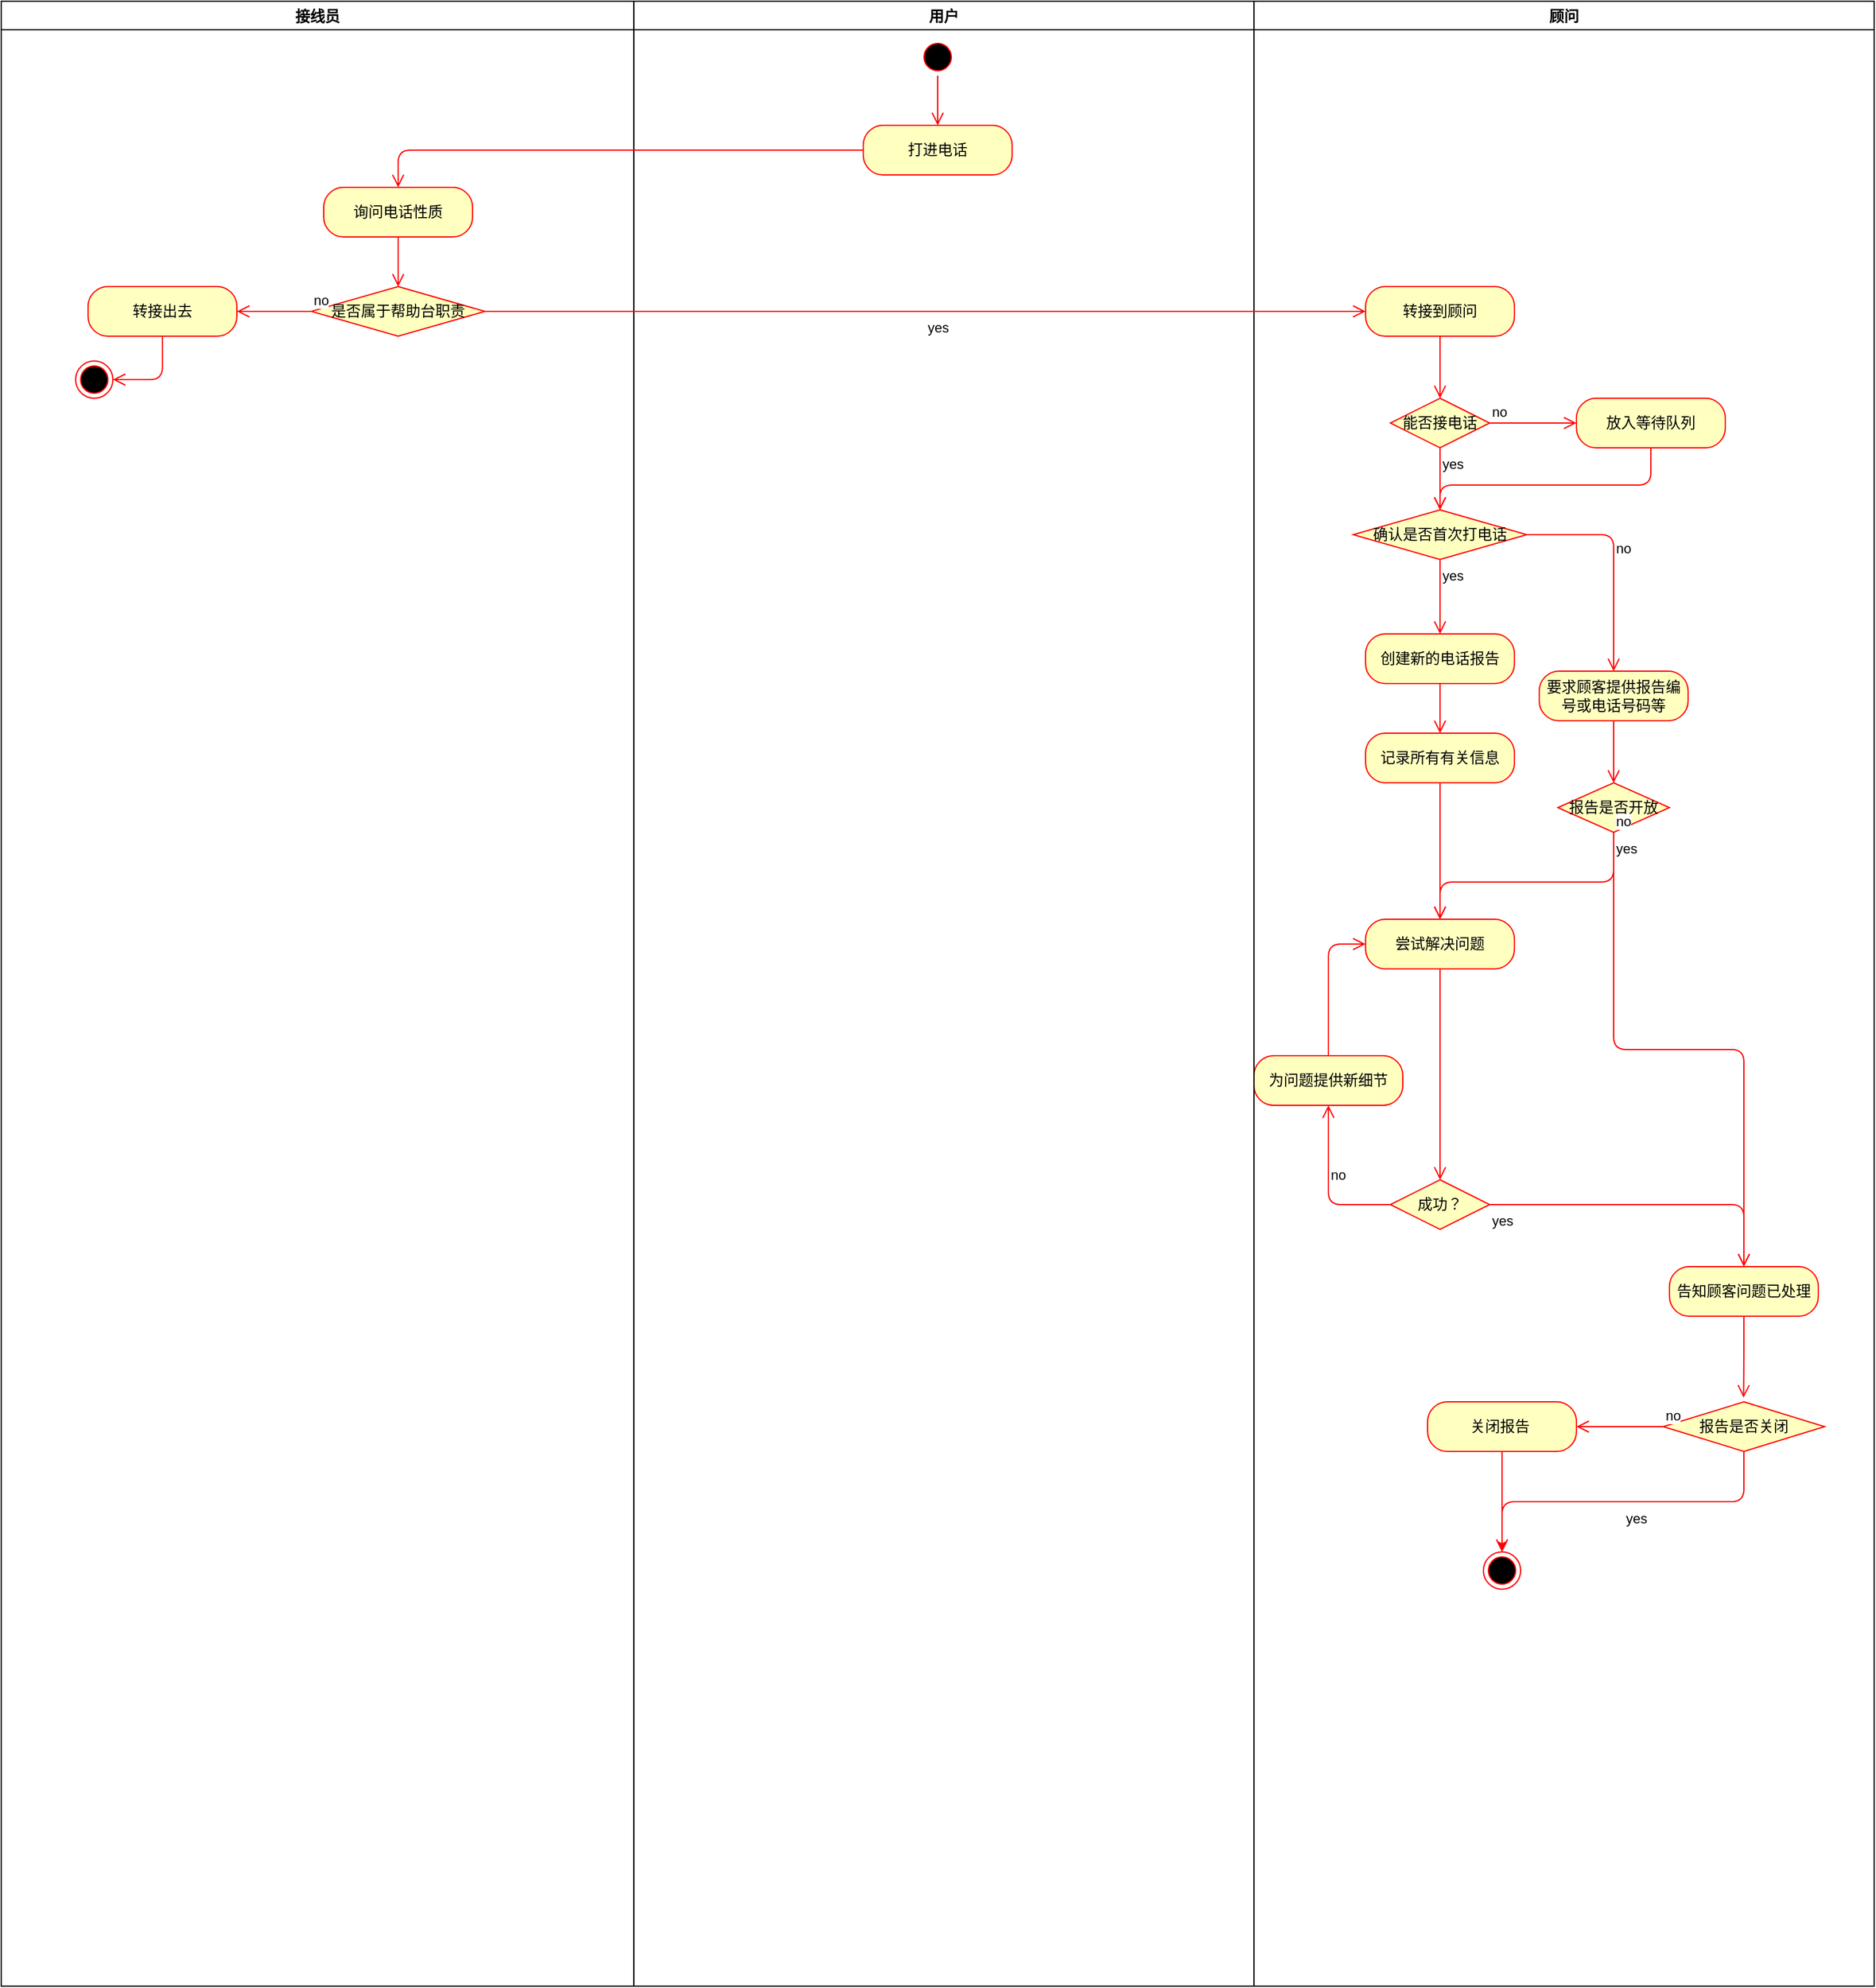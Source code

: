 <mxfile>
    <diagram id="fTPpYKoAPQZvvikbCv5g" name="第 1 页">
        <mxGraphModel dx="381" dy="218" grid="1" gridSize="10" guides="1" tooltips="1" connect="1" arrows="1" fold="1" page="1" pageScale="1" pageWidth="827" pageHeight="1169" math="0" shadow="0">
            <root>
                <mxCell id="0"/>
                <mxCell id="1" parent="0"/>
                <mxCell id="2" value="接线员" style="swimlane;" vertex="1" parent="1">
                    <mxGeometry width="510" height="1600" as="geometry"/>
                </mxCell>
                <mxCell id="12" value="询问电话性质" style="rounded=1;whiteSpace=wrap;html=1;arcSize=40;fontColor=#000000;fillColor=#ffffc0;strokeColor=#ff0000;" vertex="1" parent="2">
                    <mxGeometry x="260" y="150" width="120" height="40" as="geometry"/>
                </mxCell>
                <mxCell id="13" value="" style="edgeStyle=orthogonalEdgeStyle;html=1;verticalAlign=bottom;endArrow=open;endSize=8;strokeColor=#ff0000;entryX=0.5;entryY=0;entryDx=0;entryDy=0;" edge="1" source="12" parent="2" target="14">
                    <mxGeometry relative="1" as="geometry">
                        <mxPoint x="320" y="240" as="targetPoint"/>
                    </mxGeometry>
                </mxCell>
                <mxCell id="14" value="&lt;font color=&quot;#000000&quot;&gt;是否属于帮助台职责&lt;/font&gt;" style="rhombus;whiteSpace=wrap;html=1;fillColor=#ffffc0;strokeColor=#ff0000;" vertex="1" parent="2">
                    <mxGeometry x="250" y="230" width="140" height="40" as="geometry"/>
                </mxCell>
                <mxCell id="15" value="no" style="edgeStyle=orthogonalEdgeStyle;html=1;align=left;verticalAlign=bottom;endArrow=open;endSize=8;strokeColor=#ff0000;entryX=1;entryY=0.5;entryDx=0;entryDy=0;" edge="1" source="14" parent="2" target="17">
                    <mxGeometry x="-1" relative="1" as="geometry">
                        <mxPoint x="203.284" y="250" as="targetPoint"/>
                    </mxGeometry>
                </mxCell>
                <mxCell id="17" value="转接出去" style="rounded=1;whiteSpace=wrap;html=1;arcSize=40;fontColor=#000000;fillColor=#ffffc0;strokeColor=#ff0000;" vertex="1" parent="2">
                    <mxGeometry x="70" y="230" width="120" height="40" as="geometry"/>
                </mxCell>
                <mxCell id="18" value="" style="edgeStyle=orthogonalEdgeStyle;html=1;verticalAlign=bottom;endArrow=open;endSize=8;strokeColor=#ff0000;fontColor=#000000;entryX=1;entryY=0.5;entryDx=0;entryDy=0;" edge="1" source="17" parent="2" target="19">
                    <mxGeometry relative="1" as="geometry">
                        <mxPoint x="120" y="320" as="targetPoint"/>
                    </mxGeometry>
                </mxCell>
                <mxCell id="19" value="" style="ellipse;html=1;shape=endState;fillColor=#000000;strokeColor=#ff0000;fontColor=#000000;" vertex="1" parent="2">
                    <mxGeometry x="60" y="290" width="30" height="30" as="geometry"/>
                </mxCell>
                <mxCell id="7" value="顾问" style="swimlane;" vertex="1" parent="1">
                    <mxGeometry x="1010" width="500" height="1600" as="geometry"/>
                </mxCell>
                <mxCell id="20" value="转接到顾问" style="rounded=1;whiteSpace=wrap;html=1;arcSize=40;fontColor=#000000;fillColor=#ffffc0;strokeColor=#ff0000;" vertex="1" parent="7">
                    <mxGeometry x="90" y="230" width="120" height="40" as="geometry"/>
                </mxCell>
                <mxCell id="21" value="" style="edgeStyle=orthogonalEdgeStyle;html=1;verticalAlign=bottom;endArrow=open;endSize=8;strokeColor=#ff0000;fontColor=#000000;entryX=0.5;entryY=0;entryDx=0;entryDy=0;" edge="1" source="20" parent="7" target="22">
                    <mxGeometry relative="1" as="geometry">
                        <mxPoint x="220" y="390" as="targetPoint"/>
                    </mxGeometry>
                </mxCell>
                <mxCell id="22" value="能否接电话" style="rhombus;whiteSpace=wrap;html=1;fillColor=#ffffc0;strokeColor=#ff0000;fontColor=#000000;" vertex="1" parent="7">
                    <mxGeometry x="110" y="320" width="80" height="40" as="geometry"/>
                </mxCell>
                <mxCell id="23" value="no" style="edgeStyle=orthogonalEdgeStyle;html=1;align=left;verticalAlign=bottom;endArrow=open;endSize=8;strokeColor=#ff0000;fontColor=#000000;entryX=0;entryY=0.5;entryDx=0;entryDy=0;" edge="1" source="22" parent="7" target="25">
                    <mxGeometry x="-1" relative="1" as="geometry">
                        <mxPoint x="270" y="340" as="targetPoint"/>
                    </mxGeometry>
                </mxCell>
                <mxCell id="24" value="yes" style="edgeStyle=orthogonalEdgeStyle;html=1;align=left;verticalAlign=top;endArrow=open;endSize=8;strokeColor=#ff0000;fontColor=#000000;entryX=0.5;entryY=0;entryDx=0;entryDy=0;" edge="1" source="22" parent="7" target="29">
                    <mxGeometry x="-1" relative="1" as="geometry">
                        <mxPoint x="150" y="420" as="targetPoint"/>
                    </mxGeometry>
                </mxCell>
                <mxCell id="25" value="放入等待队列" style="rounded=1;whiteSpace=wrap;html=1;arcSize=40;fontColor=#000000;fillColor=#ffffc0;strokeColor=#ff0000;" vertex="1" parent="7">
                    <mxGeometry x="260" y="320" width="120" height="40" as="geometry"/>
                </mxCell>
                <mxCell id="26" value="" style="edgeStyle=orthogonalEdgeStyle;html=1;verticalAlign=bottom;endArrow=open;endSize=8;strokeColor=#ff0000;fontColor=#000000;entryX=0.5;entryY=0;entryDx=0;entryDy=0;" edge="1" source="25" parent="7" target="29">
                    <mxGeometry relative="1" as="geometry">
                        <mxPoint x="320" y="400" as="targetPoint"/>
                        <Array as="points">
                            <mxPoint x="320" y="390"/>
                            <mxPoint x="150" y="390"/>
                        </Array>
                    </mxGeometry>
                </mxCell>
                <mxCell id="29" value="确认是否首次打电话" style="rhombus;whiteSpace=wrap;html=1;fillColor=#ffffc0;strokeColor=#ff0000;fontColor=#000000;" vertex="1" parent="7">
                    <mxGeometry x="80" y="410" width="140" height="40" as="geometry"/>
                </mxCell>
                <mxCell id="30" value="no" style="edgeStyle=orthogonalEdgeStyle;html=1;align=left;verticalAlign=bottom;endArrow=open;endSize=8;strokeColor=#ff0000;fontColor=#000000;entryX=0.5;entryY=0;entryDx=0;entryDy=0;" edge="1" source="29" parent="7" target="36">
                    <mxGeometry relative="1" as="geometry">
                        <mxPoint x="290" y="581.104" as="targetPoint"/>
                    </mxGeometry>
                </mxCell>
                <mxCell id="31" value="yes" style="edgeStyle=orthogonalEdgeStyle;html=1;align=left;verticalAlign=top;endArrow=open;endSize=8;strokeColor=#ff0000;fontColor=#000000;entryX=0.5;entryY=0;entryDx=0;entryDy=0;" edge="1" source="29" parent="7" target="32">
                    <mxGeometry x="-1" relative="1" as="geometry">
                        <mxPoint x="150" y="510" as="targetPoint"/>
                    </mxGeometry>
                </mxCell>
                <mxCell id="32" value="创建新的电话报告" style="rounded=1;whiteSpace=wrap;html=1;arcSize=40;fontColor=#000000;fillColor=#ffffc0;strokeColor=#ff0000;" vertex="1" parent="7">
                    <mxGeometry x="90" y="510" width="120" height="40" as="geometry"/>
                </mxCell>
                <mxCell id="33" value="" style="edgeStyle=orthogonalEdgeStyle;html=1;verticalAlign=bottom;endArrow=open;endSize=8;strokeColor=#ff0000;fontColor=#000000;entryX=0.5;entryY=0;entryDx=0;entryDy=0;" edge="1" source="32" parent="7" target="34">
                    <mxGeometry relative="1" as="geometry">
                        <mxPoint x="150" y="600" as="targetPoint"/>
                    </mxGeometry>
                </mxCell>
                <mxCell id="34" value="记录所有有关信息" style="rounded=1;whiteSpace=wrap;html=1;arcSize=40;fontColor=#000000;fillColor=#ffffc0;strokeColor=#ff0000;" vertex="1" parent="7">
                    <mxGeometry x="90" y="590" width="120" height="40" as="geometry"/>
                </mxCell>
                <mxCell id="35" value="" style="edgeStyle=orthogonalEdgeStyle;html=1;verticalAlign=bottom;endArrow=open;endSize=8;strokeColor=#ff0000;fontColor=#000000;entryX=0.5;entryY=0;entryDx=0;entryDy=0;" edge="1" source="34" parent="7" target="44">
                    <mxGeometry relative="1" as="geometry">
                        <mxPoint x="150" y="680" as="targetPoint"/>
                    </mxGeometry>
                </mxCell>
                <mxCell id="36" value="要求顾客提供报告编号或电话号码等" style="rounded=1;whiteSpace=wrap;html=1;arcSize=40;fontColor=#000000;fillColor=#ffffc0;strokeColor=#ff0000;" vertex="1" parent="7">
                    <mxGeometry x="230" y="540" width="120" height="40" as="geometry"/>
                </mxCell>
                <mxCell id="37" value="" style="edgeStyle=orthogonalEdgeStyle;html=1;verticalAlign=bottom;endArrow=open;endSize=8;strokeColor=#ff0000;fontColor=#000000;" edge="1" source="36" parent="7" target="40">
                    <mxGeometry relative="1" as="geometry">
                        <mxPoint x="290" y="648" as="targetPoint"/>
                    </mxGeometry>
                </mxCell>
                <mxCell id="40" value="报告是否开放" style="rhombus;whiteSpace=wrap;html=1;fillColor=#ffffc0;strokeColor=#ff0000;fontColor=#000000;" vertex="1" parent="7">
                    <mxGeometry x="245" y="630" width="90" height="40" as="geometry"/>
                </mxCell>
                <mxCell id="41" value="no" style="edgeStyle=orthogonalEdgeStyle;html=1;align=left;verticalAlign=bottom;endArrow=open;endSize=8;strokeColor=#ff0000;fontColor=#000000;entryX=0.5;entryY=0;entryDx=0;entryDy=0;" edge="1" source="40" parent="7" target="46">
                    <mxGeometry x="-1" relative="1" as="geometry">
                        <mxPoint x="410" y="700" as="targetPoint"/>
                    </mxGeometry>
                </mxCell>
                <mxCell id="42" value="yes" style="edgeStyle=orthogonalEdgeStyle;html=1;align=left;verticalAlign=top;endArrow=open;endSize=8;strokeColor=#ff0000;fontColor=#000000;entryX=0.5;entryY=0;entryDx=0;entryDy=0;" edge="1" source="40" parent="7" target="44">
                    <mxGeometry x="-1" relative="1" as="geometry">
                        <mxPoint x="290" y="720" as="targetPoint"/>
                        <Array as="points">
                            <mxPoint x="290" y="710"/>
                            <mxPoint x="150" y="710"/>
                        </Array>
                    </mxGeometry>
                </mxCell>
                <mxCell id="44" value="尝试解决问题" style="rounded=1;whiteSpace=wrap;html=1;arcSize=40;fontColor=#000000;fillColor=#ffffc0;strokeColor=#ff0000;" vertex="1" parent="7">
                    <mxGeometry x="90" y="740" width="120" height="40" as="geometry"/>
                </mxCell>
                <mxCell id="45" value="" style="edgeStyle=orthogonalEdgeStyle;html=1;verticalAlign=bottom;endArrow=open;endSize=8;strokeColor=#ff0000;fontColor=#000000;entryX=0.5;entryY=0;entryDx=0;entryDy=0;" edge="1" source="44" parent="7" target="50">
                    <mxGeometry relative="1" as="geometry">
                        <mxPoint x="150" y="830" as="targetPoint"/>
                        <Array as="points"/>
                    </mxGeometry>
                </mxCell>
                <mxCell id="46" value="告知顾客问题已处理" style="rounded=1;whiteSpace=wrap;html=1;arcSize=40;fontColor=#000000;fillColor=#ffffc0;strokeColor=#ff0000;" vertex="1" parent="7">
                    <mxGeometry x="335" y="1020" width="120" height="40" as="geometry"/>
                </mxCell>
                <mxCell id="47" value="" style="edgeStyle=orthogonalEdgeStyle;html=1;verticalAlign=bottom;endArrow=open;endSize=8;strokeColor=#ff0000;fontColor=#000000;entryX=0.498;entryY=-0.084;entryDx=0;entryDy=0;entryPerimeter=0;" edge="1" source="46" parent="7" target="57">
                    <mxGeometry relative="1" as="geometry">
                        <mxPoint x="410" y="1120" as="targetPoint"/>
                    </mxGeometry>
                </mxCell>
                <mxCell id="50" value="成功？" style="rhombus;whiteSpace=wrap;html=1;fillColor=#ffffc0;strokeColor=#ff0000;fontColor=#000000;" vertex="1" parent="7">
                    <mxGeometry x="110" y="950" width="80" height="40" as="geometry"/>
                </mxCell>
                <mxCell id="51" value="no" style="edgeStyle=orthogonalEdgeStyle;html=1;align=left;verticalAlign=bottom;endArrow=open;endSize=8;strokeColor=#ff0000;fontColor=#000000;entryX=0.5;entryY=1;entryDx=0;entryDy=0;exitX=0;exitY=0.5;exitDx=0;exitDy=0;" edge="1" source="50" parent="7" target="53">
                    <mxGeometry relative="1" as="geometry">
                        <mxPoint x="300" y="830" as="targetPoint"/>
                    </mxGeometry>
                </mxCell>
                <mxCell id="52" value="yes" style="edgeStyle=orthogonalEdgeStyle;html=1;align=left;verticalAlign=top;endArrow=open;endSize=8;strokeColor=#ff0000;fontColor=#000000;entryX=0.5;entryY=0;entryDx=0;entryDy=0;" edge="1" source="50" parent="7" target="46">
                    <mxGeometry x="-1" relative="1" as="geometry">
                        <mxPoint x="150" y="950" as="targetPoint"/>
                    </mxGeometry>
                </mxCell>
                <mxCell id="53" value="为问题提供新细节" style="rounded=1;whiteSpace=wrap;html=1;arcSize=40;fontColor=#000000;fillColor=#ffffc0;strokeColor=#ff0000;" vertex="1" parent="7">
                    <mxGeometry y="850" width="120" height="40" as="geometry"/>
                </mxCell>
                <mxCell id="54" value="" style="edgeStyle=orthogonalEdgeStyle;html=1;verticalAlign=bottom;endArrow=open;endSize=8;strokeColor=#ff0000;fontColor=#000000;entryX=0;entryY=0.5;entryDx=0;entryDy=0;" edge="1" source="53" parent="7" target="44">
                    <mxGeometry relative="1" as="geometry">
                        <mxPoint x="310" y="870" as="targetPoint"/>
                    </mxGeometry>
                </mxCell>
                <mxCell id="62" style="edgeStyle=orthogonalEdgeStyle;html=1;exitX=0.5;exitY=1;exitDx=0;exitDy=0;entryX=0.5;entryY=0;entryDx=0;entryDy=0;fontColor=#000000;strokeColor=#FF0000;" edge="1" parent="7" source="55" target="60">
                    <mxGeometry relative="1" as="geometry"/>
                </mxCell>
                <mxCell id="55" value="关闭报告&amp;nbsp;" style="rounded=1;whiteSpace=wrap;html=1;arcSize=40;fontColor=#000000;fillColor=#ffffc0;strokeColor=#ff0000;" vertex="1" parent="7">
                    <mxGeometry x="140" y="1129" width="120" height="40" as="geometry"/>
                </mxCell>
                <mxCell id="57" value="报告是否关闭" style="rhombus;whiteSpace=wrap;html=1;fillColor=#ffffc0;strokeColor=#ff0000;fontColor=#000000;" vertex="1" parent="7">
                    <mxGeometry x="330" y="1129" width="130" height="40" as="geometry"/>
                </mxCell>
                <mxCell id="58" value="no" style="edgeStyle=orthogonalEdgeStyle;html=1;align=left;verticalAlign=bottom;endArrow=open;endSize=8;strokeColor=#ff0000;fontColor=#000000;entryX=1;entryY=0.5;entryDx=0;entryDy=0;" edge="1" source="57" parent="7" target="55">
                    <mxGeometry x="-1" relative="1" as="geometry">
                        <mxPoint x="260" y="1150" as="targetPoint"/>
                    </mxGeometry>
                </mxCell>
                <mxCell id="59" value="yes" style="edgeStyle=orthogonalEdgeStyle;html=1;align=left;verticalAlign=top;endArrow=open;endSize=8;strokeColor=#ff0000;fontColor=#000000;entryX=0.5;entryY=0;entryDx=0;entryDy=0;exitX=0.5;exitY=1;exitDx=0;exitDy=0;" edge="1" source="57" parent="7" target="60">
                    <mxGeometry relative="1" as="geometry">
                        <mxPoint x="260" y="1290" as="targetPoint"/>
                        <mxPoint x="390" y="1190" as="sourcePoint"/>
                    </mxGeometry>
                </mxCell>
                <mxCell id="60" value="" style="ellipse;html=1;shape=endState;fillColor=#000000;strokeColor=#ff0000;fontColor=#000000;" vertex="1" parent="7">
                    <mxGeometry x="185" y="1250" width="30" height="30" as="geometry"/>
                </mxCell>
                <mxCell id="6" value="用户" style="swimlane;" vertex="1" parent="1">
                    <mxGeometry x="510" width="500" height="1600" as="geometry"/>
                </mxCell>
                <mxCell id="8" value="" style="ellipse;html=1;shape=startState;fillColor=#000000;strokeColor=#ff0000;" vertex="1" parent="6">
                    <mxGeometry x="230" y="30" width="30" height="30" as="geometry"/>
                </mxCell>
                <mxCell id="9" value="" style="edgeStyle=orthogonalEdgeStyle;html=1;verticalAlign=bottom;endArrow=open;endSize=8;strokeColor=#ff0000;entryX=0.5;entryY=0;entryDx=0;entryDy=0;" edge="1" source="8" parent="6" target="10">
                    <mxGeometry relative="1" as="geometry">
                        <mxPoint x="245" y="120" as="targetPoint"/>
                    </mxGeometry>
                </mxCell>
                <mxCell id="10" value="打进电话" style="rounded=1;whiteSpace=wrap;html=1;arcSize=40;fontColor=#000000;fillColor=#ffffc0;strokeColor=#ff0000;" vertex="1" parent="6">
                    <mxGeometry x="185" y="100" width="120" height="40" as="geometry"/>
                </mxCell>
                <mxCell id="11" value="" style="edgeStyle=orthogonalEdgeStyle;html=1;verticalAlign=bottom;endArrow=open;endSize=8;strokeColor=#ff0000;entryX=0.5;entryY=0;entryDx=0;entryDy=0;" edge="1" source="10" parent="1" target="12">
                    <mxGeometry relative="1" as="geometry">
                        <mxPoint x="320" y="190" as="targetPoint"/>
                    </mxGeometry>
                </mxCell>
                <mxCell id="16" value="yes" style="edgeStyle=orthogonalEdgeStyle;html=1;align=left;verticalAlign=top;endArrow=open;endSize=8;strokeColor=#ff0000;entryX=0;entryY=0.5;entryDx=0;entryDy=0;" edge="1" source="14" parent="1" target="20">
                    <mxGeometry relative="1" as="geometry">
                        <mxPoint x="1040" y="250" as="targetPoint"/>
                        <Array as="points"/>
                    </mxGeometry>
                </mxCell>
            </root>
        </mxGraphModel>
    </diagram>
</mxfile>